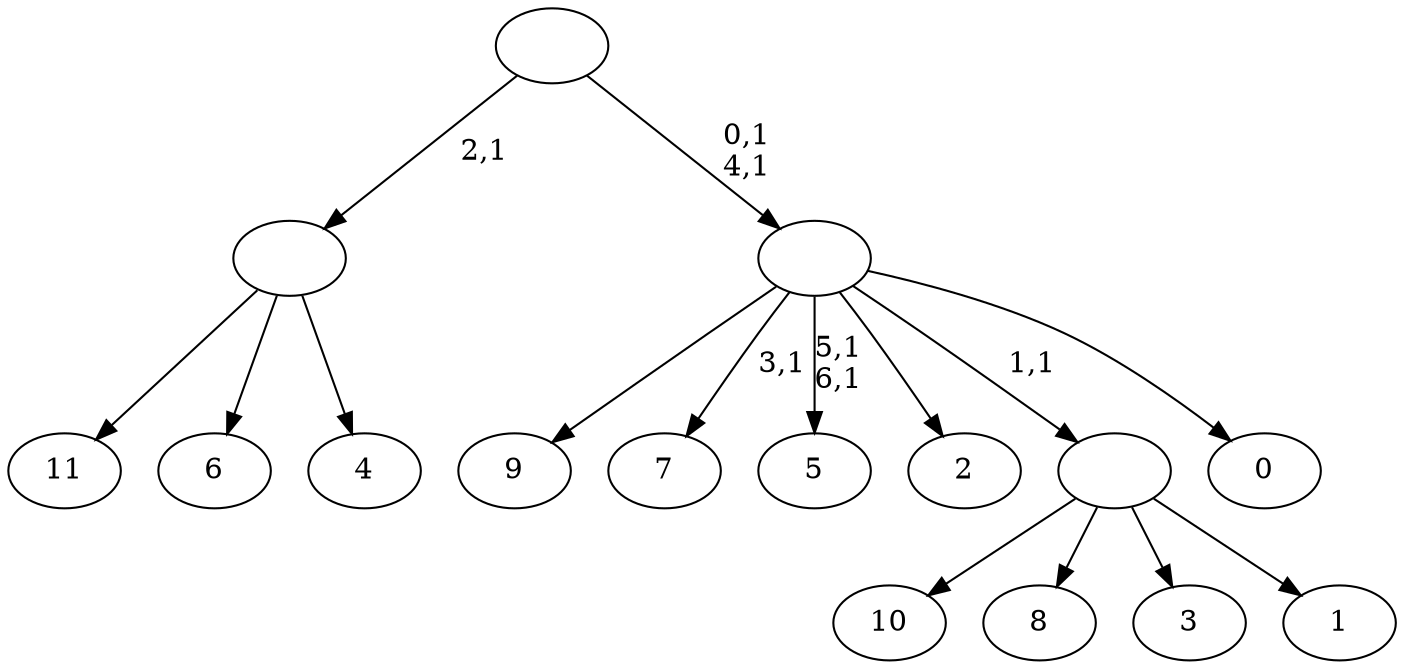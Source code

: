 digraph T {
	19 [label="11"]
	18 [label="10"]
	17 [label="9"]
	16 [label="8"]
	15 [label="7"]
	13 [label="6"]
	12 [label="5"]
	9 [label="4"]
	8 [label=""]
	7 [label="3"]
	6 [label="2"]
	5 [label="1"]
	4 [label=""]
	3 [label="0"]
	2 [label=""]
	0 [label=""]
	8 -> 19 [label=""]
	8 -> 13 [label=""]
	8 -> 9 [label=""]
	4 -> 18 [label=""]
	4 -> 16 [label=""]
	4 -> 7 [label=""]
	4 -> 5 [label=""]
	2 -> 12 [label="5,1\n6,1"]
	2 -> 15 [label="3,1"]
	2 -> 17 [label=""]
	2 -> 6 [label=""]
	2 -> 4 [label="1,1"]
	2 -> 3 [label=""]
	0 -> 2 [label="0,1\n4,1"]
	0 -> 8 [label="2,1"]
}
